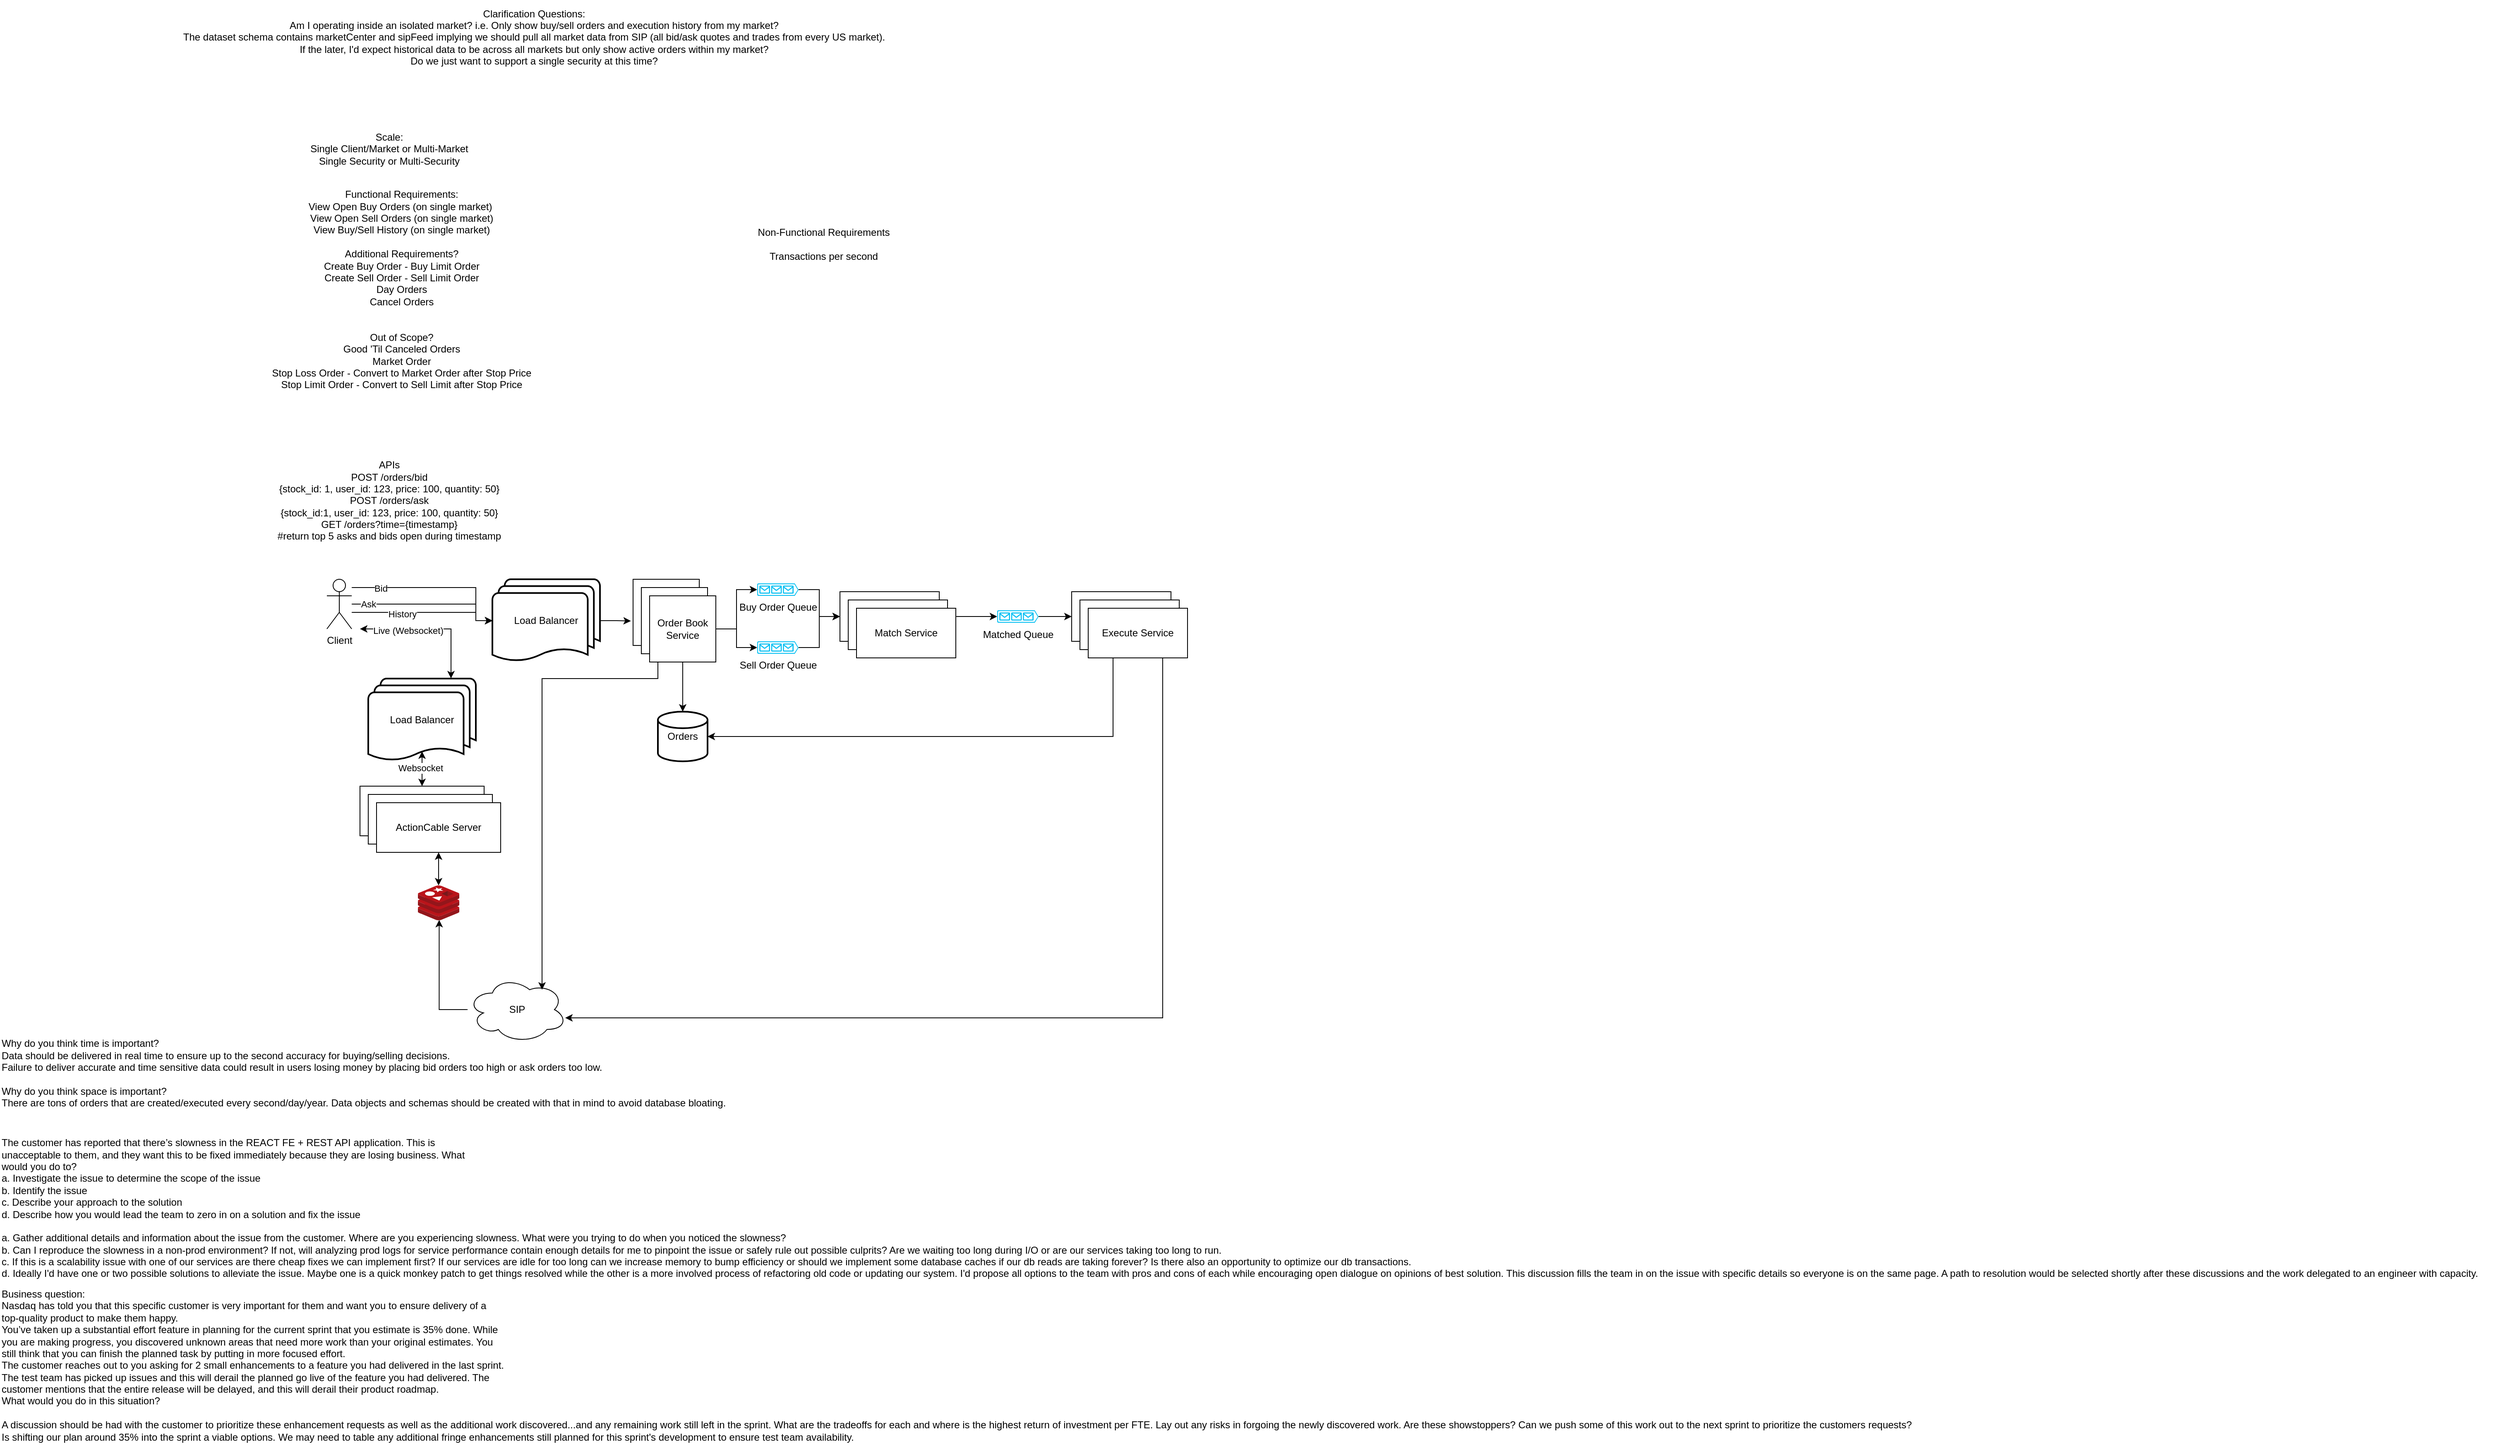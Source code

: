 <mxfile version="21.7.2" type="github">
  <diagram name="Page-1" id="SHdq22vftooARuEq9iW2">
    <mxGraphModel dx="2292" dy="1897" grid="1" gridSize="10" guides="1" tooltips="1" connect="1" arrows="1" fold="1" page="1" pageScale="1" pageWidth="850" pageHeight="1100" math="0" shadow="0">
      <root>
        <mxCell id="0" />
        <mxCell id="1" parent="0" />
        <mxCell id="9S1BjOA5Y7KeHYhdbUai-14" value="" style="edgeStyle=orthogonalEdgeStyle;rounded=0;orthogonalLoop=1;jettySize=auto;html=1;entryX=0;entryY=0.5;entryDx=0;entryDy=0;entryPerimeter=0;" edge="1" parent="1" source="9S1BjOA5Y7KeHYhdbUai-4" target="9S1BjOA5Y7KeHYhdbUai-28">
          <mxGeometry relative="1" as="geometry">
            <mxPoint x="210" y="130" as="targetPoint" />
            <Array as="points">
              <mxPoint x="210" y="130" />
              <mxPoint x="210" y="170" />
            </Array>
          </mxGeometry>
        </mxCell>
        <mxCell id="9S1BjOA5Y7KeHYhdbUai-17" value="Bid" style="edgeLabel;html=1;align=center;verticalAlign=middle;resizable=0;points=[];" vertex="1" connectable="0" parent="9S1BjOA5Y7KeHYhdbUai-14">
          <mxGeometry x="-0.667" y="-1" relative="1" as="geometry">
            <mxPoint as="offset" />
          </mxGeometry>
        </mxCell>
        <mxCell id="9S1BjOA5Y7KeHYhdbUai-15" value="" style="edgeStyle=orthogonalEdgeStyle;rounded=0;orthogonalLoop=1;jettySize=auto;html=1;entryX=0;entryY=0.5;entryDx=0;entryDy=0;entryPerimeter=0;" edge="1" parent="1" source="9S1BjOA5Y7KeHYhdbUai-4" target="9S1BjOA5Y7KeHYhdbUai-28">
          <mxGeometry relative="1" as="geometry">
            <mxPoint x="210" y="150" as="targetPoint" />
            <Array as="points">
              <mxPoint x="210" y="150" />
              <mxPoint x="210" y="170" />
            </Array>
          </mxGeometry>
        </mxCell>
        <mxCell id="9S1BjOA5Y7KeHYhdbUai-18" value="Ask" style="edgeLabel;html=1;align=center;verticalAlign=middle;resizable=0;points=[];" vertex="1" connectable="0" parent="9S1BjOA5Y7KeHYhdbUai-15">
          <mxGeometry x="-0.792" relative="1" as="geometry">
            <mxPoint as="offset" />
          </mxGeometry>
        </mxCell>
        <mxCell id="9S1BjOA5Y7KeHYhdbUai-20" value="" style="rounded=0;orthogonalLoop=1;jettySize=auto;html=1;edgeStyle=orthogonalEdgeStyle;startArrow=classic;startFill=1;entryX=0.764;entryY=-0.002;entryDx=0;entryDy=0;entryPerimeter=0;" edge="1" parent="1" target="9S1BjOA5Y7KeHYhdbUai-38">
          <mxGeometry relative="1" as="geometry">
            <mxPoint x="70" y="180" as="sourcePoint" />
            <mxPoint x="230" y="170" as="targetPoint" />
            <Array as="points">
              <mxPoint x="180" y="180" />
              <mxPoint x="180" y="240" />
            </Array>
          </mxGeometry>
        </mxCell>
        <mxCell id="9S1BjOA5Y7KeHYhdbUai-22" value="Live (Websocket)" style="edgeLabel;html=1;align=center;verticalAlign=middle;resizable=0;points=[];" vertex="1" connectable="0" parent="9S1BjOA5Y7KeHYhdbUai-20">
          <mxGeometry x="-0.324" y="-2" relative="1" as="geometry">
            <mxPoint as="offset" />
          </mxGeometry>
        </mxCell>
        <mxCell id="9S1BjOA5Y7KeHYhdbUai-4" value="Client" style="shape=umlActor;verticalLabelPosition=bottom;verticalAlign=top;html=1;outlineConnect=0;" vertex="1" parent="1">
          <mxGeometry x="30" y="120" width="30" height="60" as="geometry" />
        </mxCell>
        <mxCell id="9S1BjOA5Y7KeHYhdbUai-42" style="edgeStyle=orthogonalEdgeStyle;rounded=0;orthogonalLoop=1;jettySize=auto;html=1;entryX=0.514;entryY=0.99;entryDx=0;entryDy=0;entryPerimeter=0;" edge="1" parent="1" source="9S1BjOA5Y7KeHYhdbUai-5" target="9S1BjOA5Y7KeHYhdbUai-41">
          <mxGeometry relative="1" as="geometry" />
        </mxCell>
        <mxCell id="9S1BjOA5Y7KeHYhdbUai-5" value="SIP" style="ellipse;shape=cloud;whiteSpace=wrap;html=1;" vertex="1" parent="1">
          <mxGeometry x="200" y="600" width="120" height="80" as="geometry" />
        </mxCell>
        <mxCell id="9S1BjOA5Y7KeHYhdbUai-7" value="Functional Requirements:&lt;br&gt;View Open Buy Orders (on single market)&amp;nbsp;&lt;br&gt;View Open Sell Orders (on single market)&lt;br&gt;View Buy/Sell History (on single market)&lt;br&gt;&lt;br&gt;Additional Requirements?&lt;br&gt;Create Buy Order - Buy Limit Order&lt;br&gt;Create Sell Order - Sell Limit Order&lt;br&gt;Day Orders&lt;br&gt;Cancel Orders&lt;br&gt;&lt;br&gt;&lt;br&gt;Out of Scope?&lt;br&gt;Good &#39;Til Canceled Orders&lt;br&gt;Market Order&lt;br&gt;Stop Loss Order - Convert to Market Order after Stop Price&lt;br&gt;Stop Limit Order - Convert to Sell Limit after Stop Price" style="text;html=1;align=center;verticalAlign=middle;resizable=0;points=[];autosize=1;strokeColor=none;fillColor=none;" vertex="1" parent="1">
          <mxGeometry x="-50" y="-360" width="340" height="260" as="geometry" />
        </mxCell>
        <mxCell id="9S1BjOA5Y7KeHYhdbUai-8" value="Non-Functional Requirements&lt;br&gt;&lt;br&gt;Transactions per second" style="text;html=1;align=center;verticalAlign=middle;resizable=0;points=[];autosize=1;strokeColor=none;fillColor=none;" vertex="1" parent="1">
          <mxGeometry x="540" y="-315" width="180" height="60" as="geometry" />
        </mxCell>
        <mxCell id="9S1BjOA5Y7KeHYhdbUai-9" value="Scale:&lt;br&gt;Single Client/Market or Multi-Market&lt;br&gt;Single Security or Multi-Security" style="text;html=1;align=center;verticalAlign=middle;resizable=0;points=[];autosize=1;strokeColor=none;fillColor=none;" vertex="1" parent="1">
          <mxGeometry y="-430" width="210" height="60" as="geometry" />
        </mxCell>
        <mxCell id="9S1BjOA5Y7KeHYhdbUai-12" value="Clarification Questions:&lt;br&gt;Am I operating inside an isolated market? i.e. Only show buy/sell orders and execution history from my market? &lt;br&gt;The dataset schema contains marketCenter and sipFeed implying we should pull all market data from SIP (all bid/ask quotes and trades from every US market).&lt;br&gt;If the later, I&#39;d expect historical data to be across all markets but only show active orders within my market?&lt;br&gt;Do we just want to support a single security at this time?" style="text;html=1;align=center;verticalAlign=middle;resizable=0;points=[];autosize=1;strokeColor=none;fillColor=none;" vertex="1" parent="1">
          <mxGeometry x="-155" y="-580" width="870" height="90" as="geometry" />
        </mxCell>
        <mxCell id="9S1BjOA5Y7KeHYhdbUai-16" value="APIs&lt;br&gt;POST /orders/bid&lt;br&gt;{stock_id: 1, user_id: 123, price: 100, quantity: 50}&lt;br&gt;POST /orders/ask&lt;br&gt;{stock_id:1, user_id: 123, price: 100, quantity: 50}&lt;br&gt;GET /orders?time={timestamp}&lt;br&gt;#return top 5 asks and bids open during timestamp" style="text;html=1;align=center;verticalAlign=middle;resizable=0;points=[];autosize=1;strokeColor=none;fillColor=none;" vertex="1" parent="1">
          <mxGeometry x="-40" y="-30" width="290" height="110" as="geometry" />
        </mxCell>
        <mxCell id="9S1BjOA5Y7KeHYhdbUai-45" style="edgeStyle=orthogonalEdgeStyle;rounded=0;orthogonalLoop=1;jettySize=auto;html=1;entryX=0.5;entryY=0.88;entryDx=0;entryDy=0;entryPerimeter=0;startArrow=classic;startFill=1;" edge="1" parent="1" source="9S1BjOA5Y7KeHYhdbUai-24" target="9S1BjOA5Y7KeHYhdbUai-38">
          <mxGeometry relative="1" as="geometry" />
        </mxCell>
        <mxCell id="9S1BjOA5Y7KeHYhdbUai-46" value="Websocket" style="edgeLabel;html=1;align=center;verticalAlign=middle;resizable=0;points=[];" vertex="1" connectable="0" parent="9S1BjOA5Y7KeHYhdbUai-45">
          <mxGeometry x="0.349" y="2" relative="1" as="geometry">
            <mxPoint as="offset" />
          </mxGeometry>
        </mxCell>
        <mxCell id="9S1BjOA5Y7KeHYhdbUai-24" value="ActionCable Server" style="rounded=0;whiteSpace=wrap;html=1;" vertex="1" parent="1">
          <mxGeometry x="70" y="370" width="150" height="60" as="geometry" />
        </mxCell>
        <mxCell id="9S1BjOA5Y7KeHYhdbUai-54" style="edgeStyle=orthogonalEdgeStyle;rounded=0;orthogonalLoop=1;jettySize=auto;html=1;entryX=-0.033;entryY=0.63;entryDx=0;entryDy=0;entryPerimeter=0;" edge="1" parent="1" source="9S1BjOA5Y7KeHYhdbUai-28" target="9S1BjOA5Y7KeHYhdbUai-47">
          <mxGeometry relative="1" as="geometry" />
        </mxCell>
        <mxCell id="9S1BjOA5Y7KeHYhdbUai-28" value="Load Balancer" style="strokeWidth=2;html=1;shape=mxgraph.flowchart.multi-document;whiteSpace=wrap;" vertex="1" parent="1">
          <mxGeometry x="230" y="120" width="130" height="100" as="geometry" />
        </mxCell>
        <mxCell id="9S1BjOA5Y7KeHYhdbUai-34" value="" style="rounded=0;orthogonalLoop=1;jettySize=auto;html=1;edgeStyle=orthogonalEdgeStyle;startArrow=none;startFill=0;" edge="1" parent="1" source="9S1BjOA5Y7KeHYhdbUai-4">
          <mxGeometry relative="1" as="geometry">
            <mxPoint x="80" y="190" as="sourcePoint" />
            <mxPoint x="230" y="170" as="targetPoint" />
            <Array as="points">
              <mxPoint x="210" y="160" />
              <mxPoint x="210" y="170" />
            </Array>
          </mxGeometry>
        </mxCell>
        <mxCell id="9S1BjOA5Y7KeHYhdbUai-35" value="History" style="edgeLabel;html=1;align=center;verticalAlign=middle;resizable=0;points=[];" vertex="1" connectable="0" parent="9S1BjOA5Y7KeHYhdbUai-34">
          <mxGeometry x="-0.324" y="-2" relative="1" as="geometry">
            <mxPoint as="offset" />
          </mxGeometry>
        </mxCell>
        <mxCell id="9S1BjOA5Y7KeHYhdbUai-38" value="Load Balancer" style="strokeWidth=2;html=1;shape=mxgraph.flowchart.multi-document;whiteSpace=wrap;" vertex="1" parent="1">
          <mxGeometry x="80" y="240" width="130" height="100" as="geometry" />
        </mxCell>
        <mxCell id="9S1BjOA5Y7KeHYhdbUai-39" value="ActionCable Server" style="rounded=0;whiteSpace=wrap;html=1;" vertex="1" parent="1">
          <mxGeometry x="80" y="380" width="150" height="60" as="geometry" />
        </mxCell>
        <mxCell id="9S1BjOA5Y7KeHYhdbUai-40" value="ActionCable Server" style="rounded=0;whiteSpace=wrap;html=1;" vertex="1" parent="1">
          <mxGeometry x="90" y="390" width="150" height="60" as="geometry" />
        </mxCell>
        <mxCell id="9S1BjOA5Y7KeHYhdbUai-43" style="edgeStyle=orthogonalEdgeStyle;rounded=0;orthogonalLoop=1;jettySize=auto;html=1;entryX=0.5;entryY=1;entryDx=0;entryDy=0;startArrow=classic;startFill=1;" edge="1" parent="1" source="9S1BjOA5Y7KeHYhdbUai-41" target="9S1BjOA5Y7KeHYhdbUai-40">
          <mxGeometry relative="1" as="geometry" />
        </mxCell>
        <mxCell id="9S1BjOA5Y7KeHYhdbUai-41" value="" style="image;sketch=0;aspect=fixed;html=1;points=[];align=center;fontSize=12;image=img/lib/mscae/Cache_Redis_Product.svg;" vertex="1" parent="1">
          <mxGeometry x="140" y="490" width="50" height="42" as="geometry" />
        </mxCell>
        <mxCell id="9S1BjOA5Y7KeHYhdbUai-47" value="" style="whiteSpace=wrap;html=1;aspect=fixed;" vertex="1" parent="1">
          <mxGeometry x="400" y="120" width="80" height="80" as="geometry" />
        </mxCell>
        <mxCell id="9S1BjOA5Y7KeHYhdbUai-48" value="" style="whiteSpace=wrap;html=1;aspect=fixed;" vertex="1" parent="1">
          <mxGeometry x="410" y="130" width="80" height="80" as="geometry" />
        </mxCell>
        <mxCell id="9S1BjOA5Y7KeHYhdbUai-55" style="edgeStyle=orthogonalEdgeStyle;rounded=0;orthogonalLoop=1;jettySize=auto;html=1;entryX=0.5;entryY=0;entryDx=0;entryDy=0;entryPerimeter=0;" edge="1" parent="1" source="9S1BjOA5Y7KeHYhdbUai-49" target="9S1BjOA5Y7KeHYhdbUai-51">
          <mxGeometry relative="1" as="geometry" />
        </mxCell>
        <mxCell id="9S1BjOA5Y7KeHYhdbUai-61" style="edgeStyle=orthogonalEdgeStyle;rounded=0;orthogonalLoop=1;jettySize=auto;html=1;entryX=0;entryY=0.5;entryDx=0;entryDy=0;entryPerimeter=0;" edge="1" parent="1" source="9S1BjOA5Y7KeHYhdbUai-49" target="9S1BjOA5Y7KeHYhdbUai-52">
          <mxGeometry relative="1" as="geometry" />
        </mxCell>
        <mxCell id="9S1BjOA5Y7KeHYhdbUai-62" style="edgeStyle=orthogonalEdgeStyle;rounded=0;orthogonalLoop=1;jettySize=auto;html=1;entryX=0;entryY=0.5;entryDx=0;entryDy=0;entryPerimeter=0;" edge="1" parent="1" source="9S1BjOA5Y7KeHYhdbUai-49" target="9S1BjOA5Y7KeHYhdbUai-53">
          <mxGeometry relative="1" as="geometry" />
        </mxCell>
        <mxCell id="9S1BjOA5Y7KeHYhdbUai-82" style="edgeStyle=orthogonalEdgeStyle;rounded=0;orthogonalLoop=1;jettySize=auto;html=1;" edge="1" parent="1" source="9S1BjOA5Y7KeHYhdbUai-49">
          <mxGeometry relative="1" as="geometry">
            <mxPoint x="290" y="616" as="targetPoint" />
            <Array as="points">
              <mxPoint x="430" y="240" />
              <mxPoint x="290" y="240" />
            </Array>
          </mxGeometry>
        </mxCell>
        <mxCell id="9S1BjOA5Y7KeHYhdbUai-49" value="Order Book Service" style="whiteSpace=wrap;html=1;aspect=fixed;" vertex="1" parent="1">
          <mxGeometry x="420" y="140" width="80" height="80" as="geometry" />
        </mxCell>
        <mxCell id="9S1BjOA5Y7KeHYhdbUai-51" value="Orders" style="strokeWidth=2;html=1;shape=mxgraph.flowchart.database;whiteSpace=wrap;" vertex="1" parent="1">
          <mxGeometry x="430" y="280" width="60" height="60" as="geometry" />
        </mxCell>
        <mxCell id="9S1BjOA5Y7KeHYhdbUai-67" style="edgeStyle=orthogonalEdgeStyle;rounded=0;orthogonalLoop=1;jettySize=auto;html=1;entryX=0;entryY=0.5;entryDx=0;entryDy=0;" edge="1" parent="1" source="9S1BjOA5Y7KeHYhdbUai-52" target="9S1BjOA5Y7KeHYhdbUai-74">
          <mxGeometry relative="1" as="geometry">
            <mxPoint x="640" y="133" as="targetPoint" />
          </mxGeometry>
        </mxCell>
        <mxCell id="9S1BjOA5Y7KeHYhdbUai-52" value="Buy Order Queue" style="verticalLabelPosition=bottom;html=1;verticalAlign=top;align=center;strokeColor=none;fillColor=#00BEF2;shape=mxgraph.azure.queue_generic;pointerEvents=1;" vertex="1" parent="1">
          <mxGeometry x="550" y="125" width="50" height="15" as="geometry" />
        </mxCell>
        <mxCell id="9S1BjOA5Y7KeHYhdbUai-70" style="edgeStyle=orthogonalEdgeStyle;rounded=0;orthogonalLoop=1;jettySize=auto;html=1;entryX=0;entryY=0.5;entryDx=0;entryDy=0;" edge="1" parent="1" source="9S1BjOA5Y7KeHYhdbUai-53" target="9S1BjOA5Y7KeHYhdbUai-74">
          <mxGeometry relative="1" as="geometry">
            <mxPoint x="644.918" y="202.192" as="targetPoint" />
          </mxGeometry>
        </mxCell>
        <mxCell id="9S1BjOA5Y7KeHYhdbUai-53" value="Sell Order Queue" style="verticalLabelPosition=bottom;html=1;verticalAlign=top;align=center;strokeColor=none;fillColor=#00BEF2;shape=mxgraph.azure.queue_generic;pointerEvents=1;" vertex="1" parent="1">
          <mxGeometry x="550" y="195" width="50" height="15" as="geometry" />
        </mxCell>
        <mxCell id="9S1BjOA5Y7KeHYhdbUai-76" style="edgeStyle=orthogonalEdgeStyle;rounded=0;orthogonalLoop=1;jettySize=auto;html=1;entryX=0;entryY=0.5;entryDx=0;entryDy=0;entryPerimeter=0;" edge="1" parent="1" source="9S1BjOA5Y7KeHYhdbUai-74" target="9S1BjOA5Y7KeHYhdbUai-75">
          <mxGeometry relative="1" as="geometry" />
        </mxCell>
        <mxCell id="9S1BjOA5Y7KeHYhdbUai-74" value="Match Service" style="rounded=0;whiteSpace=wrap;html=1;" vertex="1" parent="1">
          <mxGeometry x="650" y="135" width="120" height="60" as="geometry" />
        </mxCell>
        <mxCell id="9S1BjOA5Y7KeHYhdbUai-78" style="edgeStyle=orthogonalEdgeStyle;rounded=0;orthogonalLoop=1;jettySize=auto;html=1;entryX=0;entryY=0.5;entryDx=0;entryDy=0;" edge="1" parent="1" source="9S1BjOA5Y7KeHYhdbUai-75" target="9S1BjOA5Y7KeHYhdbUai-77">
          <mxGeometry relative="1" as="geometry" />
        </mxCell>
        <mxCell id="9S1BjOA5Y7KeHYhdbUai-75" value="Matched Queue" style="verticalLabelPosition=bottom;html=1;verticalAlign=top;align=center;strokeColor=none;fillColor=#00BEF2;shape=mxgraph.azure.queue_generic;pointerEvents=1;" vertex="1" parent="1">
          <mxGeometry x="840" y="157.5" width="50" height="15" as="geometry" />
        </mxCell>
        <mxCell id="9S1BjOA5Y7KeHYhdbUai-79" style="edgeStyle=orthogonalEdgeStyle;rounded=0;orthogonalLoop=1;jettySize=auto;html=1;entryX=1;entryY=0.5;entryDx=0;entryDy=0;entryPerimeter=0;" edge="1" parent="1" source="9S1BjOA5Y7KeHYhdbUai-77" target="9S1BjOA5Y7KeHYhdbUai-51">
          <mxGeometry relative="1" as="geometry">
            <Array as="points">
              <mxPoint x="980" y="310" />
            </Array>
          </mxGeometry>
        </mxCell>
        <mxCell id="9S1BjOA5Y7KeHYhdbUai-81" style="edgeStyle=orthogonalEdgeStyle;rounded=0;orthogonalLoop=1;jettySize=auto;html=1;" edge="1" parent="1" source="9S1BjOA5Y7KeHYhdbUai-77">
          <mxGeometry relative="1" as="geometry">
            <mxPoint x="318" y="650" as="targetPoint" />
            <Array as="points">
              <mxPoint x="1040" y="650" />
            </Array>
          </mxGeometry>
        </mxCell>
        <mxCell id="9S1BjOA5Y7KeHYhdbUai-77" value="Execute Service" style="rounded=0;whiteSpace=wrap;html=1;" vertex="1" parent="1">
          <mxGeometry x="930" y="135" width="120" height="60" as="geometry" />
        </mxCell>
        <mxCell id="9S1BjOA5Y7KeHYhdbUai-83" value="Match Service" style="rounded=0;whiteSpace=wrap;html=1;" vertex="1" parent="1">
          <mxGeometry x="660" y="145" width="120" height="60" as="geometry" />
        </mxCell>
        <mxCell id="9S1BjOA5Y7KeHYhdbUai-84" value="Match Service" style="rounded=0;whiteSpace=wrap;html=1;" vertex="1" parent="1">
          <mxGeometry x="670" y="155" width="120" height="60" as="geometry" />
        </mxCell>
        <mxCell id="9S1BjOA5Y7KeHYhdbUai-85" value="Execute Service" style="rounded=0;whiteSpace=wrap;html=1;" vertex="1" parent="1">
          <mxGeometry x="940" y="145" width="120" height="60" as="geometry" />
        </mxCell>
        <mxCell id="9S1BjOA5Y7KeHYhdbUai-86" value="Execute Service" style="rounded=0;whiteSpace=wrap;html=1;" vertex="1" parent="1">
          <mxGeometry x="950" y="155" width="120" height="60" as="geometry" />
        </mxCell>
        <mxCell id="9S1BjOA5Y7KeHYhdbUai-87" value="Why do you think time is important?&lt;br&gt;Data should be delivered in real time to ensure up to the second accuracy for buying/selling decisions.&lt;br&gt;Failure to deliver accurate and time sensitive data could result in users losing money by placing bid orders too high or ask orders too low.&lt;br&gt;&lt;br&gt;Why do you think space is important?&lt;br&gt;There are tons of orders that are created/executed every second/day/year. Data objects and schemas should be created with that in mind to avoid database bloating.&amp;nbsp;&lt;br&gt;&lt;br&gt;&lt;br&gt;&lt;br&gt;&lt;br&gt;&amp;nbsp;" style="text;html=1;align=left;verticalAlign=middle;resizable=0;points=[];autosize=1;strokeColor=none;fillColor=none;" vertex="1" parent="1">
          <mxGeometry x="-365" y="668" width="900" height="170" as="geometry" />
        </mxCell>
        <mxCell id="9S1BjOA5Y7KeHYhdbUai-88" value="&lt;div&gt;The customer has reported that there’s slowness in the REACT FE + REST API application. This is&lt;/div&gt;&lt;div&gt;unacceptable to them, and they want this to be fixed immediately because they are losing business. What&lt;/div&gt;&lt;div&gt;would you do to?&lt;/div&gt;&lt;div&gt;a. Investigate the issue to determine the scope of the issue&lt;/div&gt;&lt;div&gt;b. Identify the issue&lt;/div&gt;&lt;div&gt;c. Describe your approach to the solution&lt;/div&gt;&lt;div&gt;d. Describe how you would lead the team to zero in on a solution and fix the issue&lt;/div&gt;&lt;div&gt;&lt;br&gt;&lt;/div&gt;&lt;div&gt;a. Gather additional details and information about the issue from the customer. Where are you experiencing slowness. What were you trying to do when you noticed the slowness?&lt;/div&gt;&lt;div&gt;&lt;div style=&quot;border-color: var(--border-color);&quot;&gt;b. Can I reproduce the slowness in a non-prod environment? If not, will analyzing prod logs for service performance contain enough details for me to pinpoint the issue or safely rule out possible culprits? Are we waiting too long during I/O or are our services taking too long to run.&lt;/div&gt;&lt;div style=&quot;border-color: var(--border-color);&quot;&gt;c. If this is a scalability issue with one of our services are there cheap fixes we can implement first? If our services are idle for too long can we increase memory to bump efficiency or should we implement some database caches if our db reads are taking forever? Is there also an opportunity to optimize our db transactions.&lt;/div&gt;d. Ideally I&#39;d have one or two possible solutions to alleviate the issue. Maybe one is a quick monkey patch to get things resolved while the other is a more involved process of refactoring old code or updating our system. I&#39;d propose all options to the team with pros and cons of each while encouraging open dialogue on opinions of best solution. This discussion fills the team in on the issue with specific details so everyone is on the same page. A path to resolution would be selected shortly after these discussions and the work delegated to an engineer with capacity.&lt;/div&gt;" style="text;html=1;align=left;verticalAlign=middle;resizable=0;points=[];autosize=1;strokeColor=none;fillColor=none;" vertex="1" parent="1">
          <mxGeometry x="-365" y="785" width="3020" height="190" as="geometry" />
        </mxCell>
        <mxCell id="9S1BjOA5Y7KeHYhdbUai-89" value="&lt;div&gt;Business question:&lt;/div&gt;&lt;div&gt;Nasdaq has told you that this specific customer is very important for them and want you to ensure delivery of a&lt;/div&gt;&lt;div&gt;top-quality product to make them happy.&lt;/div&gt;&lt;div&gt;You’ve taken up a substantial effort feature in planning for the current sprint that you estimate is 35% done. While&lt;/div&gt;&lt;div&gt;you are making progress, you discovered unknown areas that need more work than your original estimates. You&lt;/div&gt;&lt;div&gt;still think that you can finish the planned task by putting in more focused effort.&lt;/div&gt;&lt;div&gt;The customer reaches out to you asking for 2 small enhancements to a feature you had delivered in the last sprint.&lt;/div&gt;&lt;div&gt;The test team has picked up issues and this will derail the planned go live of the feature you had delivered. The&lt;/div&gt;&lt;div&gt;customer mentions that the entire release will be delayed, and this will derail their product roadmap.&lt;/div&gt;&lt;div&gt;What would you do in this situation?&lt;/div&gt;&lt;div&gt;&lt;br&gt;&lt;/div&gt;&lt;div&gt;A discussion should be had with the customer to prioritize these enhancement requests as well as the additional work discovered...and any remaining work still left in the sprint. What are the tradeoffs for each and where is the highest return of investment per FTE. Lay out any risks in forgoing the newly discovered work. Are these showstoppers? Can we push some of this work out to the next sprint to prioritize the customers requests?&lt;/div&gt;&lt;div&gt;Is shifting our plan around 35% into the sprint a viable options. We may need to table any additional fringe enhancements still planned for this sprint&#39;s development to ensure test team availability.&lt;/div&gt;" style="text;html=1;align=left;verticalAlign=middle;resizable=0;points=[];autosize=1;strokeColor=none;fillColor=none;" vertex="1" parent="1">
          <mxGeometry x="-365" y="970" width="2330" height="200" as="geometry" />
        </mxCell>
      </root>
    </mxGraphModel>
  </diagram>
</mxfile>
